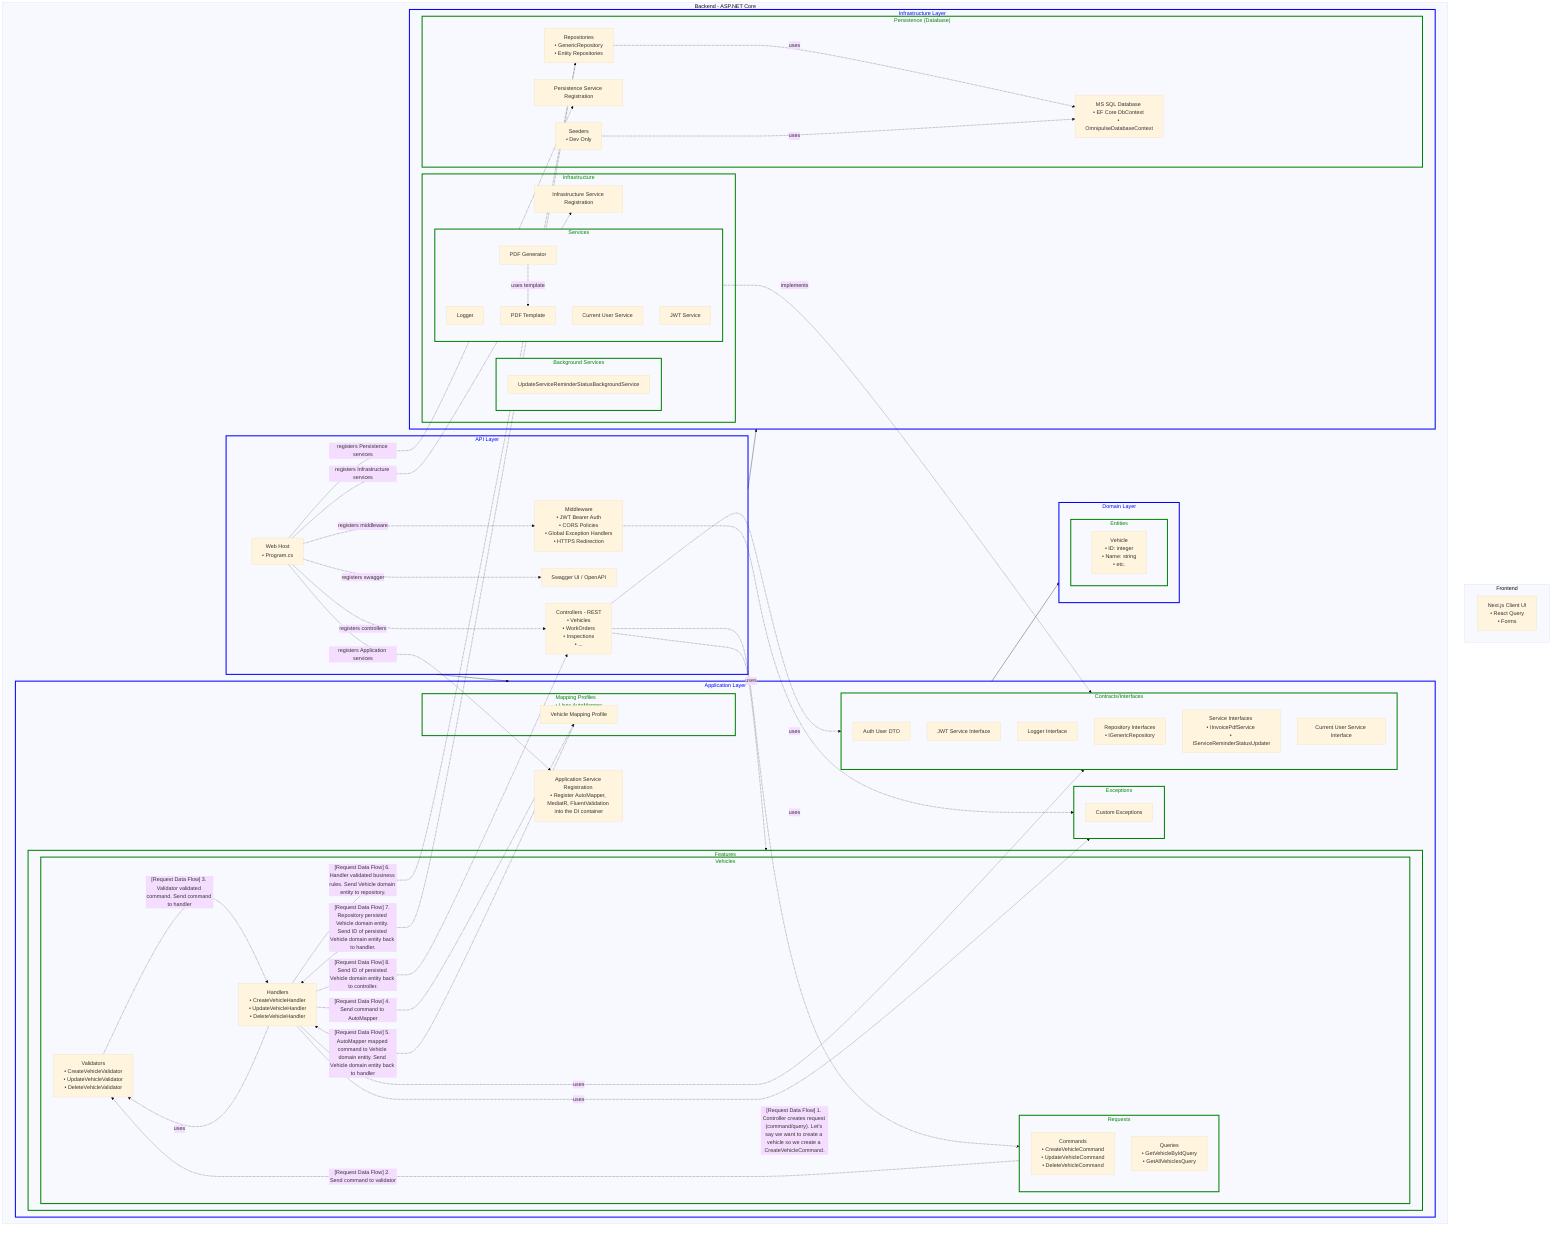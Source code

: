 ---
config:
  theme: base
---

graph TB
    %% Frontend
    subgraph "Frontend"
        CLIENT["Next.js Client UI <br>• React Query <br>• Forms"]
    end

    %% Backend
    subgraph BACKEND_GRAPH["Backend - ASP.NET Core"]
        %% API Layer
        subgraph API_LAYER["API Layer"]
            APIGW["Web Host <br>• Program.cs"]
            MIDDLEWARE["Middleware <br>• JWT Bearer Auth <br>• CORS Policies <br>• Global Exception Handlers <br>• HTTPS Redirection"]
            CTRLS["Controllers - REST <br>• Vehicles <br>• WorkOrders <br>• Inspections <br>• ..."]
            SWAGGER["Swagger UI / OpenAPI"]
        end

        %% Application Layer
        subgraph APPLICATION_LAYER["Application Layer"]
            subgraph APPLICATION_CONTRACTS_GRAPH["Contracts/Interfaces"]
                AUTH_USER_DTO["Auth User DTO"]
                I_JWT_SVC["JWT Service Interface"]
                I_LOGGER_SVC["Logger Interface"]
                I_REPOS["Repository Interfaces <br>• IGenericRepository"]
                I_SVC["Service Interfaces <br>• IInvoicePdfService <br>• IServiceReminderStatusUpdater"]
                I_CURRENT_USER_SVC["Current User Service Interface"]
            end

            subgraph APP_EXCEPTIONS_GRAPH["Exceptions"]
                EXCEPTIONS["Custom Exceptions"]
            end

            subgraph FEATURES_GRAPH["Features"]
                subgraph APP_VEHICLE_GRAPH["Vehicles"]
                    subgraph APP_REQUEST_GRAPH["Requests"]
                        APP_VEHICLE_COMMANDS["Commands <br>• CreateVehicleCommand <br>• UpdateVehicleCommand <br>• DeleteVehicleCommand"]
                        APP_VEHICLE_QUERIES["Queries <br>• GetVehicleByIdQuery <br>• GetAllVehiclesQuery"]
                    end
                    APP_VEHICLE_VALIDATORS["Validators <br>• CreateVehicleValidator <br>• UpdateVehicleValidator <br>• DeleteVehicleValidator"]
                    APP_VEHICLE_HANDLERS["Handlers <br>• CreateVehicleHandler <br>• UpdateVehicleHandler <br>• DeleteVehicleHandler"]
                end
            end

            subgraph MAPPER_GRAPH["Mapping Profiles <br>• Uses AutoMapper"]
                VEHICLE_MAPPER["Vehicle Mapping Profile"]
            end

            APPLICATION_DI_REG["Application Service Registration <br>• Register AutoMapper, MediatR, FluentValidation into the DI container"]
        end

        %% Domain Layer
        subgraph DOMAIN_LAYER["Domain Layer"]
            subgraph DOMAIN_ENTITIES_GRAPH["Entities"]
                DOMAIN_ENTITIES["Vehicle <br>• ID: integer <br>• Name: string <br>• etc."]
            end
        end

        %% Infrastructure Layer
        subgraph INFRASTRUCTURE_LAYER["Infrastructure Layer"]
            %% Infrastructure
            subgraph INFRASTRUCTURE_GRAPH["Infrastructure"]
                subgraph BACKGROUND_SERVICES_GRAPH["Background Services"]
                    UPDATE_SERVICE_REMINDER_STATUS_BG_SVC["UpdateServiceReminderStatusBackgroundService"]
                end

                subgraph INFRA_SERVICES_GRAPH["Services"]
                    LOGGER_SVC["Logger"]
                    PDF_SVC["PDF Generator"]
                    PDF_TEMPLATE["PDF Template"]
                    CURRENT_USER_SVC["Current User Service"]
                    JWT_SVC["JWT Service"]
                end

                INFRASTRUCTURE_DI_REG["Infrastructure Service Registration"]
            end

            %% Persistence
            subgraph PERSISTENCE_GRAPH["Persistence (Database)"]
                DB_CONTEXT["MS SQL Database <br>• EF Core DbContext <br>• OmnipulseDatabaseContext"]
                REPOS["Repositories <br>• GenericRepository <br>• Entity Repositories"]
                SEEDERS["Seeders <br>• Dev Only"]
                PERSISTENCE_DI_REG["Persistence Service Registration"]
            end
        end
    end

    %% Layers
    API_LAYER --> APPLICATION_LAYER
    API_LAYER --> INFRASTRUCTURE_LAYER
    APPLICATION_LAYER --> DOMAIN_LAYER

    %% Infrastructure Services
    INFRA_SERVICES_GRAPH -. "implements" .-> APPLICATION_CONTRACTS_GRAPH

    %% PDF Generation
    PDF_SVC -. "uses template" .-> PDF_TEMPLATE

    %% Request Data Flow
    CTRLS -. "[Request Data Flow] 1. Controller creates request (command/query). Let's say we want to create a vehicle so we create a CreateVehicleCommand." .-> APP_REQUEST_GRAPH
    APP_REQUEST_GRAPH -. "[Request Data Flow] 2. Send command to validator" .-> APP_VEHICLE_VALIDATORS
    APP_VEHICLE_VALIDATORS -. "[Request Data Flow] 3. Validator validated command. Send command to handler" .-> APP_VEHICLE_HANDLERS
    APP_VEHICLE_HANDLERS -. "[Request Data Flow] 4. Send command to AutoMapper" .-> VEHICLE_MAPPER
    VEHICLE_MAPPER -. "[Request Data Flow] 5. AutoMapper mapped command to Vehicle domain entity. Send Vehicle domain entity back to handler" .-> APP_VEHICLE_HANDLERS
    APP_VEHICLE_HANDLERS -. "[Request Data Flow] 6. Handler validated business rules. Send Vehicle domain entity to repository." .-> REPOS
    REPOS -. "[Request Data Flow] 7. Repository persisted Vehicle domain entity. Send ID of persisted Vehicle domain entity back to handler." .-> APP_VEHICLE_HANDLERS
    APP_VEHICLE_HANDLERS -. "[Request Data Flow] 8. Send ID of persisted Vehicle domain entity back to controller." .-> CTRLS

    %% API Layer
    APIGW -. "registers middleware" .-> MIDDLEWARE
    APIGW -. "registers controllers" .-> CTRLS
    APIGW -. "registers swagger" .-> SWAGGER
    APIGW -. "registers Application services" .-> APPLICATION_DI_REG
    APIGW -. "registers Infrastructure services" .-> INFRASTRUCTURE_DI_REG
    APIGW -. "registers Persistence services" .-> PERSISTENCE_DI_REG
    CTRLS -. "uses" .-> FEATURES_GRAPH
    CTRLS -. "uses" .-> APPLICATION_CONTRACTS_GRAPH
    MIDDLEWARE -. "uses" .-> APP_EXCEPTIONS_GRAPH

    %% Application Layer
    APP_VEHICLE_HANDLERS -. "uses" .-> APPLICATION_CONTRACTS_GRAPH
    APP_VEHICLE_HANDLERS -. "uses" .-> APP_EXCEPTIONS_GRAPH
    APP_VEHICLE_HANDLERS -. "uses" .-> APP_VEHICLE_VALIDATORS

    %% Domain Layer

    %% Infrastructure Layer


    %% Persistence Layer
    REPOS -. "uses" .-> DB_CONTEXT
    SEEDERS -. "uses" .-> DB_CONTEXT

    %% ========================================
    %% Style
    %% ========================================
    style API_LAYER            stroke-width:3px,stroke:blue, color:blue
    style APPLICATION_LAYER    stroke-width:3px,stroke:blue, color:blue
    style DOMAIN_LAYER         stroke-width:3px,stroke:blue, color:blue
    style INFRASTRUCTURE_LAYER stroke-width:3px,stroke:blue, color:blue

    %% Application Layer - Subgraphs
    style APPLICATION_CONTRACTS_GRAPH stroke-width:3px,stroke:green, color:green
    style APP_EXCEPTIONS_GRAPH        stroke-width:3px,stroke:green, color:green
    style FEATURES_GRAPH              stroke-width:3px,stroke:green, color:green
    style APP_VEHICLE_GRAPH           stroke-width:3px,stroke:green, color:green
    style APP_REQUEST_GRAPH           stroke-width:3px,stroke:green, color:green
    style MAPPER_GRAPH                stroke-width:3px,stroke:green, color:green

    %% Domain Layer - Subgraphs
    style DOMAIN_ENTITIES_GRAPH stroke-width:3px,stroke:green, color:green

    %% Infrastructure Layer - Subgraphs
    style INFRASTRUCTURE_GRAPH      stroke-width:3px,stroke:green, color:green
    style BACKGROUND_SERVICES_GRAPH stroke-width:3px,stroke:green, color:green
    style INFRA_SERVICES_GRAPH      stroke-width:3px,stroke:green, color:green
    style PERSISTENCE_GRAPH         stroke-width:3px,stroke:green, color:green